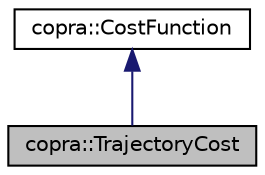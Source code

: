 digraph "copra::TrajectoryCost"
{
 // LATEX_PDF_SIZE
  edge [fontname="Helvetica",fontsize="10",labelfontname="Helvetica",labelfontsize="10"];
  node [fontname="Helvetica",fontsize="10",shape=record];
  Node1 [label="copra::TrajectoryCost",height=0.2,width=0.4,color="black", fillcolor="grey75", style="filled", fontcolor="black",tooltip="Trajectory cost function class. This cost function looks for a minimization around a trajectory...."];
  Node2 -> Node1 [dir="back",color="midnightblue",fontsize="10",style="solid",fontname="Helvetica"];
  Node2 [label="copra::CostFunction",height=0.2,width=0.4,color="black", fillcolor="white", style="filled",URL="$classcopra_1_1CostFunction.html",tooltip="Abstract base class that represents cost functions. Any derived class of this one can be added to the..."];
}
